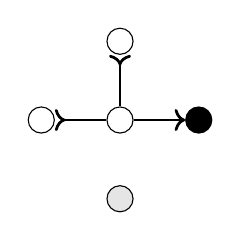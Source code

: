 \begin{tikzpicture}[%
  wnode/.style={circle,fill=white,draw},
  bnode/.style={circle,fill=black,draw},
  gnode/.style={circle,fill=black!10,draw},
  thickline/.style={line width=1pt}]
  \node[wnode] (O) {};
  \node[wnode] (O1) [left of=O]  {};
  \node[wnode] (O2) [above of=O]  {};
  \node[bnode] (N1) [right of=O] {};
  \node[gnode] (N2) [below of=O] {};
  \path[thickline, >-] (O1) edge (O);
  \path[thickline, >-] (O2) edge (O);
  \draw[thickline,->] (O) to node {} (N1);
\end{tikzpicture}
